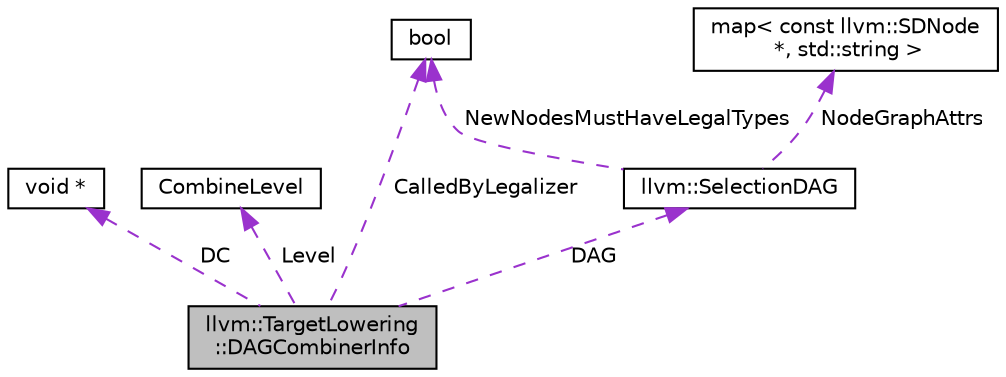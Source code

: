 digraph "llvm::TargetLowering::DAGCombinerInfo"
{
 // LATEX_PDF_SIZE
  bgcolor="transparent";
  edge [fontname="Helvetica",fontsize="10",labelfontname="Helvetica",labelfontsize="10"];
  node [fontname="Helvetica",fontsize="10",shape="box"];
  Node1 [label="llvm::TargetLowering\l::DAGCombinerInfo",height=0.2,width=0.4,color="black", fillcolor="grey75", style="filled", fontcolor="black",tooltip=" "];
  Node2 -> Node1 [dir="back",color="darkorchid3",fontsize="10",style="dashed",label=" DC" ,fontname="Helvetica"];
  Node2 [label="void *",height=0.2,width=0.4,color="black",tooltip=" "];
  Node3 -> Node1 [dir="back",color="darkorchid3",fontsize="10",style="dashed",label=" Level" ,fontname="Helvetica"];
  Node3 [label="CombineLevel",height=0.2,width=0.4,color="black",tooltip=" "];
  Node4 -> Node1 [dir="back",color="darkorchid3",fontsize="10",style="dashed",label=" CalledByLegalizer" ,fontname="Helvetica"];
  Node4 [label="bool",height=0.2,width=0.4,color="black",URL="$classbool.html",tooltip=" "];
  Node5 -> Node1 [dir="back",color="darkorchid3",fontsize="10",style="dashed",label=" DAG" ,fontname="Helvetica"];
  Node5 [label="llvm::SelectionDAG",height=0.2,width=0.4,color="black",URL="$classllvm_1_1SelectionDAG.html",tooltip="This is used to represent a portion of an LLVM function in a low-level Data Dependence DAG representa..."];
  Node4 -> Node5 [dir="back",color="darkorchid3",fontsize="10",style="dashed",label=" NewNodesMustHaveLegalTypes" ,fontname="Helvetica"];
  Node6 -> Node5 [dir="back",color="darkorchid3",fontsize="10",style="dashed",label=" NodeGraphAttrs" ,fontname="Helvetica"];
  Node6 [label="map\< const llvm::SDNode\l *, std::string \>",height=0.2,width=0.4,color="black",tooltip=" "];
}

